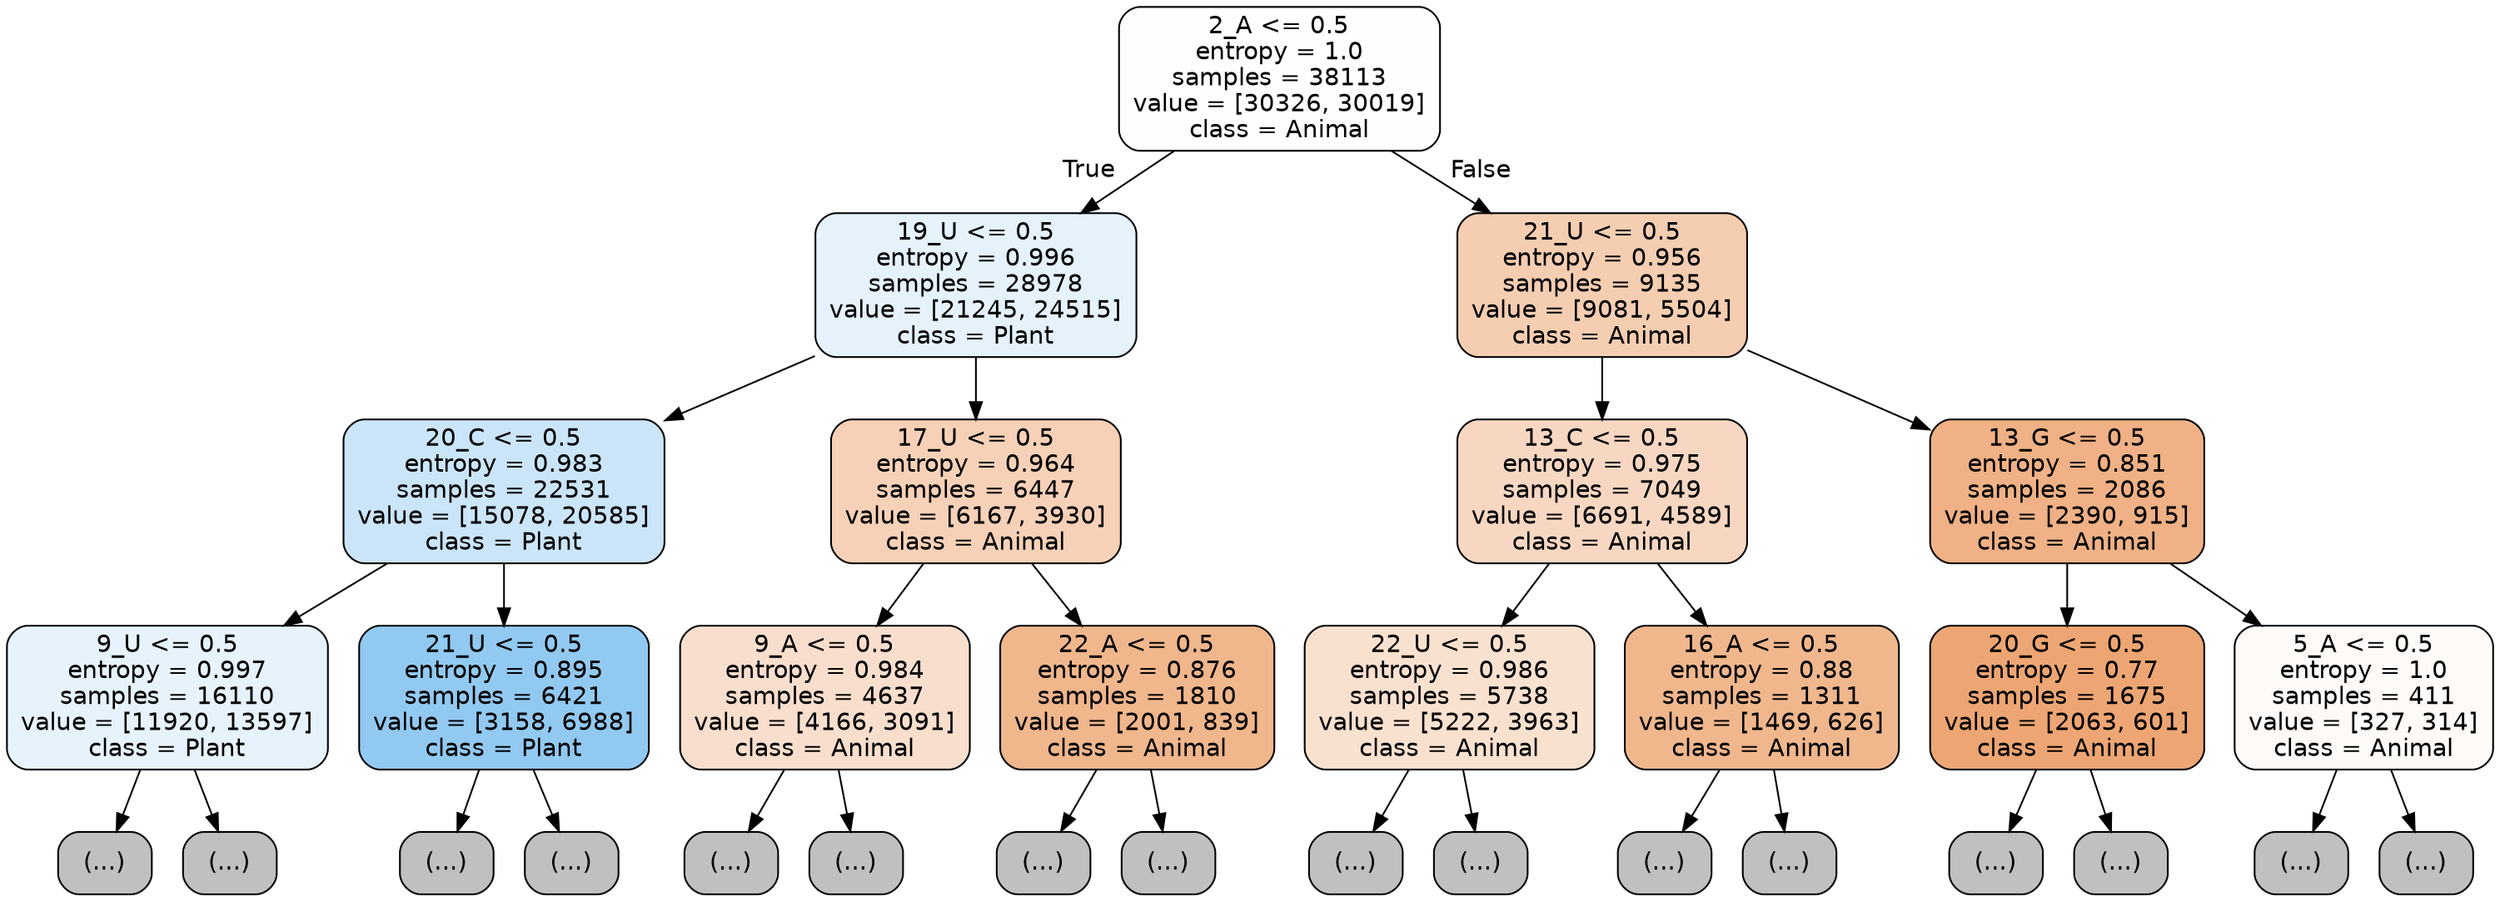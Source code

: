 digraph Tree {
node [shape=box, style="filled, rounded", color="black", fontname="helvetica"] ;
edge [fontname="helvetica"] ;
0 [label="2_A <= 0.5\nentropy = 1.0\nsamples = 38113\nvalue = [30326, 30019]\nclass = Animal", fillcolor="#fffefd"] ;
1 [label="19_U <= 0.5\nentropy = 0.996\nsamples = 28978\nvalue = [21245, 24515]\nclass = Plant", fillcolor="#e5f2fc"] ;
0 -> 1 [labeldistance=2.5, labelangle=45, headlabel="True"] ;
2 [label="20_C <= 0.5\nentropy = 0.983\nsamples = 22531\nvalue = [15078, 20585]\nclass = Plant", fillcolor="#cae5f8"] ;
1 -> 2 ;
3 [label="9_U <= 0.5\nentropy = 0.997\nsamples = 16110\nvalue = [11920, 13597]\nclass = Plant", fillcolor="#e7f3fc"] ;
2 -> 3 ;
4 [label="(...)", fillcolor="#C0C0C0"] ;
3 -> 4 ;
5309 [label="(...)", fillcolor="#C0C0C0"] ;
3 -> 5309 ;
7420 [label="21_U <= 0.5\nentropy = 0.895\nsamples = 6421\nvalue = [3158, 6988]\nclass = Plant", fillcolor="#92c9f1"] ;
2 -> 7420 ;
7421 [label="(...)", fillcolor="#C0C0C0"] ;
7420 -> 7421 ;
9084 [label="(...)", fillcolor="#C0C0C0"] ;
7420 -> 9084 ;
9709 [label="17_U <= 0.5\nentropy = 0.964\nsamples = 6447\nvalue = [6167, 3930]\nclass = Animal", fillcolor="#f6d1b7"] ;
1 -> 9709 ;
9710 [label="9_A <= 0.5\nentropy = 0.984\nsamples = 4637\nvalue = [4166, 3091]\nclass = Animal", fillcolor="#f8decc"] ;
9709 -> 9710 ;
9711 [label="(...)", fillcolor="#C0C0C0"] ;
9710 -> 9711 ;
11636 [label="(...)", fillcolor="#C0C0C0"] ;
9710 -> 11636 ;
12197 [label="22_A <= 0.5\nentropy = 0.876\nsamples = 1810\nvalue = [2001, 839]\nclass = Animal", fillcolor="#f0b68c"] ;
9709 -> 12197 ;
12198 [label="(...)", fillcolor="#C0C0C0"] ;
12197 -> 12198 ;
13029 [label="(...)", fillcolor="#C0C0C0"] ;
12197 -> 13029 ;
13116 [label="21_U <= 0.5\nentropy = 0.956\nsamples = 9135\nvalue = [9081, 5504]\nclass = Animal", fillcolor="#f5cdb1"] ;
0 -> 13116 [labeldistance=2.5, labelangle=-45, headlabel="False"] ;
13117 [label="13_C <= 0.5\nentropy = 0.975\nsamples = 7049\nvalue = [6691, 4589]\nclass = Animal", fillcolor="#f7d7c1"] ;
13116 -> 13117 ;
13118 [label="22_U <= 0.5\nentropy = 0.986\nsamples = 5738\nvalue = [5222, 3963]\nclass = Animal", fillcolor="#f9e1cf"] ;
13117 -> 13118 ;
13119 [label="(...)", fillcolor="#C0C0C0"] ;
13118 -> 13119 ;
15526 [label="(...)", fillcolor="#C0C0C0"] ;
13118 -> 15526 ;
15811 [label="16_A <= 0.5\nentropy = 0.88\nsamples = 1311\nvalue = [1469, 626]\nclass = Animal", fillcolor="#f0b78d"] ;
13117 -> 15811 ;
15812 [label="(...)", fillcolor="#C0C0C0"] ;
15811 -> 15812 ;
16317 [label="(...)", fillcolor="#C0C0C0"] ;
15811 -> 16317 ;
16468 [label="13_G <= 0.5\nentropy = 0.851\nsamples = 2086\nvalue = [2390, 915]\nclass = Animal", fillcolor="#efb185"] ;
13116 -> 16468 ;
16469 [label="20_G <= 0.5\nentropy = 0.77\nsamples = 1675\nvalue = [2063, 601]\nclass = Animal", fillcolor="#eda673"] ;
16468 -> 16469 ;
16470 [label="(...)", fillcolor="#C0C0C0"] ;
16469 -> 16470 ;
16973 [label="(...)", fillcolor="#C0C0C0"] ;
16469 -> 16973 ;
17162 [label="5_A <= 0.5\nentropy = 1.0\nsamples = 411\nvalue = [327, 314]\nclass = Animal", fillcolor="#fefaf7"] ;
16468 -> 17162 ;
17163 [label="(...)", fillcolor="#C0C0C0"] ;
17162 -> 17163 ;
17344 [label="(...)", fillcolor="#C0C0C0"] ;
17162 -> 17344 ;
}